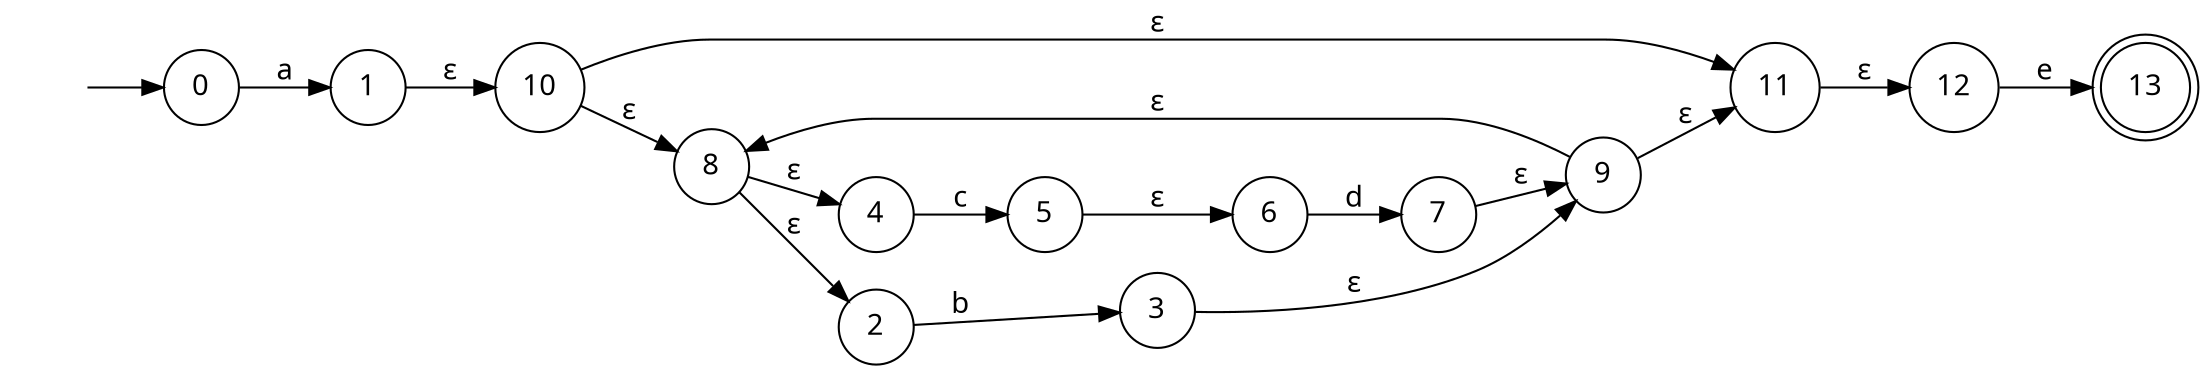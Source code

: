 digraph{
rankdir="LR";
fontname = "Microsoft YaHei";
node [shape = circle, fontname = "Microsoft YaHei"];
edge [fontname = "Microsoft YaHei"];
-1[style=invis];
13 [ shape = doublecircle ];
-1 -> 0;
12 -> 13[ label = "e" ];
4 -> 5[ label = "c" ];
2 -> 3[ label = "b" ];
7 -> 9[ label = <&epsilon;> ];
6 -> 7[ label = "d" ];
5 -> 6[ label = <&epsilon;> ];
9 -> 11[ label = <&epsilon;> ];
9 -> 8[ label = <&epsilon;> ];
3 -> 9[ label = <&epsilon;> ];
11 -> 12[ label = <&epsilon;> ];
8 -> 4[ label = <&epsilon;> ];
8 -> 2[ label = <&epsilon;> ];
10 -> 11[ label = <&epsilon;> ];
10 -> 8[ label = <&epsilon;> ];
1 -> 10[ label = <&epsilon;> ];
0 -> 1[ label = "a" ];
}